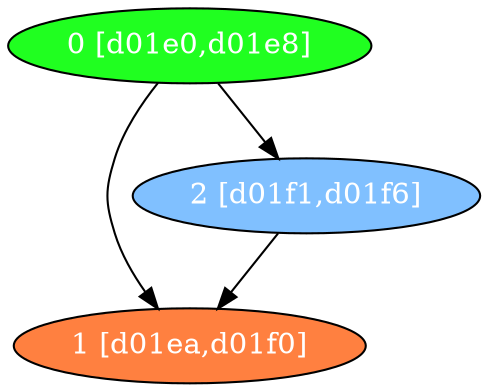 diGraph libnss3{
	libnss3_0  [style=filled fillcolor="#20FF20" fontcolor="#ffffff" shape=oval label="0 [d01e0,d01e8]"]
	libnss3_1  [style=filled fillcolor="#FF8040" fontcolor="#ffffff" shape=oval label="1 [d01ea,d01f0]"]
	libnss3_2  [style=filled fillcolor="#80C0FF" fontcolor="#ffffff" shape=oval label="2 [d01f1,d01f6]"]

	libnss3_0 -> libnss3_1
	libnss3_0 -> libnss3_2
	libnss3_2 -> libnss3_1
}